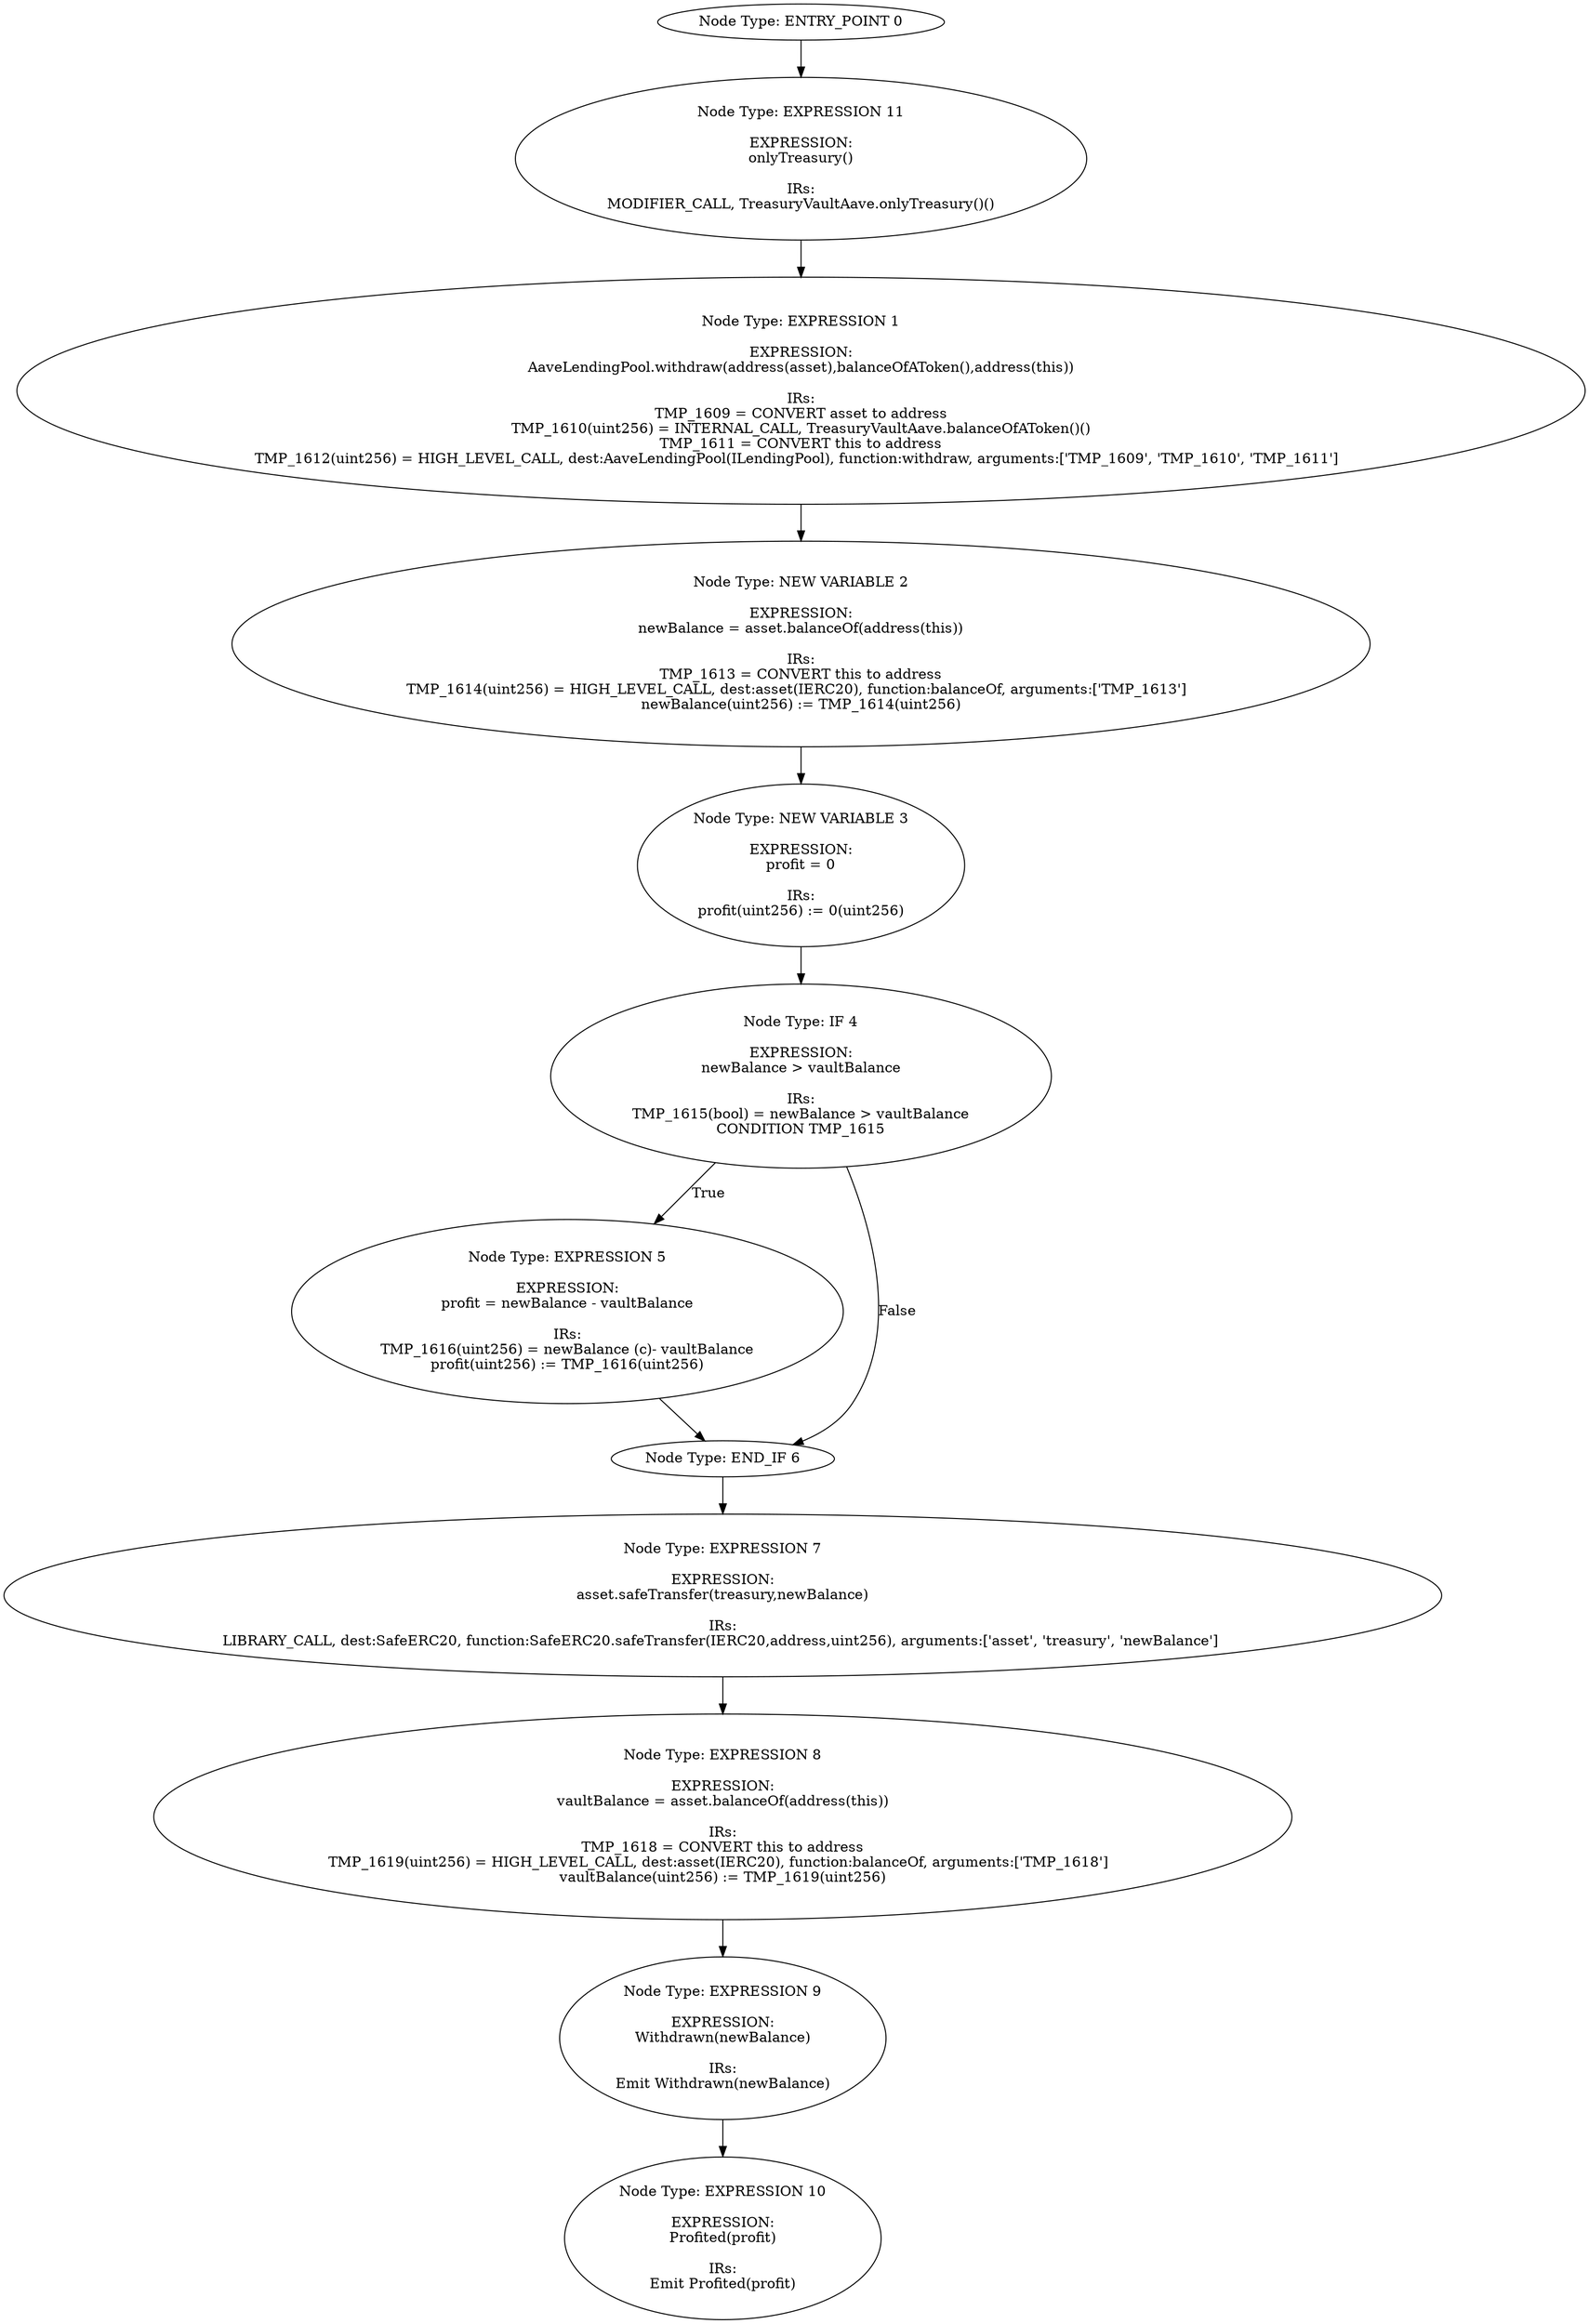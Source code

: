 digraph{
0[label="Node Type: ENTRY_POINT 0
"];
0->11;
1[label="Node Type: EXPRESSION 1

EXPRESSION:
AaveLendingPool.withdraw(address(asset),balanceOfAToken(),address(this))

IRs:
TMP_1609 = CONVERT asset to address
TMP_1610(uint256) = INTERNAL_CALL, TreasuryVaultAave.balanceOfAToken()()
TMP_1611 = CONVERT this to address
TMP_1612(uint256) = HIGH_LEVEL_CALL, dest:AaveLendingPool(ILendingPool), function:withdraw, arguments:['TMP_1609', 'TMP_1610', 'TMP_1611']  "];
1->2;
2[label="Node Type: NEW VARIABLE 2

EXPRESSION:
newBalance = asset.balanceOf(address(this))

IRs:
TMP_1613 = CONVERT this to address
TMP_1614(uint256) = HIGH_LEVEL_CALL, dest:asset(IERC20), function:balanceOf, arguments:['TMP_1613']  
newBalance(uint256) := TMP_1614(uint256)"];
2->3;
3[label="Node Type: NEW VARIABLE 3

EXPRESSION:
profit = 0

IRs:
profit(uint256) := 0(uint256)"];
3->4;
4[label="Node Type: IF 4

EXPRESSION:
newBalance > vaultBalance

IRs:
TMP_1615(bool) = newBalance > vaultBalance
CONDITION TMP_1615"];
4->5[label="True"];
4->6[label="False"];
5[label="Node Type: EXPRESSION 5

EXPRESSION:
profit = newBalance - vaultBalance

IRs:
TMP_1616(uint256) = newBalance (c)- vaultBalance
profit(uint256) := TMP_1616(uint256)"];
5->6;
6[label="Node Type: END_IF 6
"];
6->7;
7[label="Node Type: EXPRESSION 7

EXPRESSION:
asset.safeTransfer(treasury,newBalance)

IRs:
LIBRARY_CALL, dest:SafeERC20, function:SafeERC20.safeTransfer(IERC20,address,uint256), arguments:['asset', 'treasury', 'newBalance'] "];
7->8;
8[label="Node Type: EXPRESSION 8

EXPRESSION:
vaultBalance = asset.balanceOf(address(this))

IRs:
TMP_1618 = CONVERT this to address
TMP_1619(uint256) = HIGH_LEVEL_CALL, dest:asset(IERC20), function:balanceOf, arguments:['TMP_1618']  
vaultBalance(uint256) := TMP_1619(uint256)"];
8->9;
9[label="Node Type: EXPRESSION 9

EXPRESSION:
Withdrawn(newBalance)

IRs:
Emit Withdrawn(newBalance)"];
9->10;
10[label="Node Type: EXPRESSION 10

EXPRESSION:
Profited(profit)

IRs:
Emit Profited(profit)"];
11[label="Node Type: EXPRESSION 11

EXPRESSION:
onlyTreasury()

IRs:
MODIFIER_CALL, TreasuryVaultAave.onlyTreasury()()"];
11->1;
}
